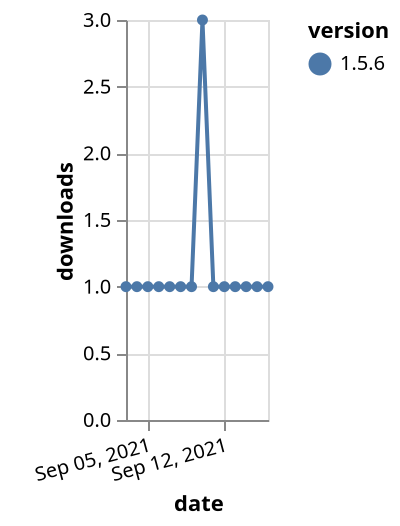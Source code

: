 {"$schema": "https://vega.github.io/schema/vega-lite/v5.json", "description": "A simple bar chart with embedded data.", "data": {"values": [{"date": "2021-09-03", "total": 170, "delta": 1, "version": "1.5.6"}, {"date": "2021-09-04", "total": 171, "delta": 1, "version": "1.5.6"}, {"date": "2021-09-05", "total": 172, "delta": 1, "version": "1.5.6"}, {"date": "2021-09-06", "total": 173, "delta": 1, "version": "1.5.6"}, {"date": "2021-09-07", "total": 174, "delta": 1, "version": "1.5.6"}, {"date": "2021-09-08", "total": 175, "delta": 1, "version": "1.5.6"}, {"date": "2021-09-09", "total": 176, "delta": 1, "version": "1.5.6"}, {"date": "2021-09-10", "total": 179, "delta": 3, "version": "1.5.6"}, {"date": "2021-09-11", "total": 180, "delta": 1, "version": "1.5.6"}, {"date": "2021-09-12", "total": 181, "delta": 1, "version": "1.5.6"}, {"date": "2021-09-13", "total": 182, "delta": 1, "version": "1.5.6"}, {"date": "2021-09-14", "total": 183, "delta": 1, "version": "1.5.6"}, {"date": "2021-09-15", "total": 184, "delta": 1, "version": "1.5.6"}, {"date": "2021-09-16", "total": 185, "delta": 1, "version": "1.5.6"}]}, "width": "container", "mark": {"type": "line", "point": {"filled": true}}, "encoding": {"x": {"field": "date", "type": "temporal", "timeUnit": "yearmonthdate", "title": "date", "axis": {"labelAngle": -15}}, "y": {"field": "delta", "type": "quantitative", "title": "downloads"}, "color": {"field": "version", "type": "nominal"}, "tooltip": {"field": "delta"}}}